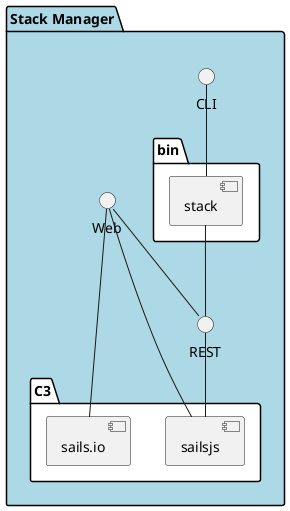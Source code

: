 @startuml

package "Stack Manager" #lightblue {
    interface CLI
    interface Web
    interface REST
    folder C3 #ffffff {
        component sailsjs
        component sails.io
    }
    folder bin #ffffff {
      component stack
    }
}
CLI -- stack
stack -- REST
Web -- sailsjs
Web -- REST
REST -- sailsjs

Web -- sails.io

@enduml

